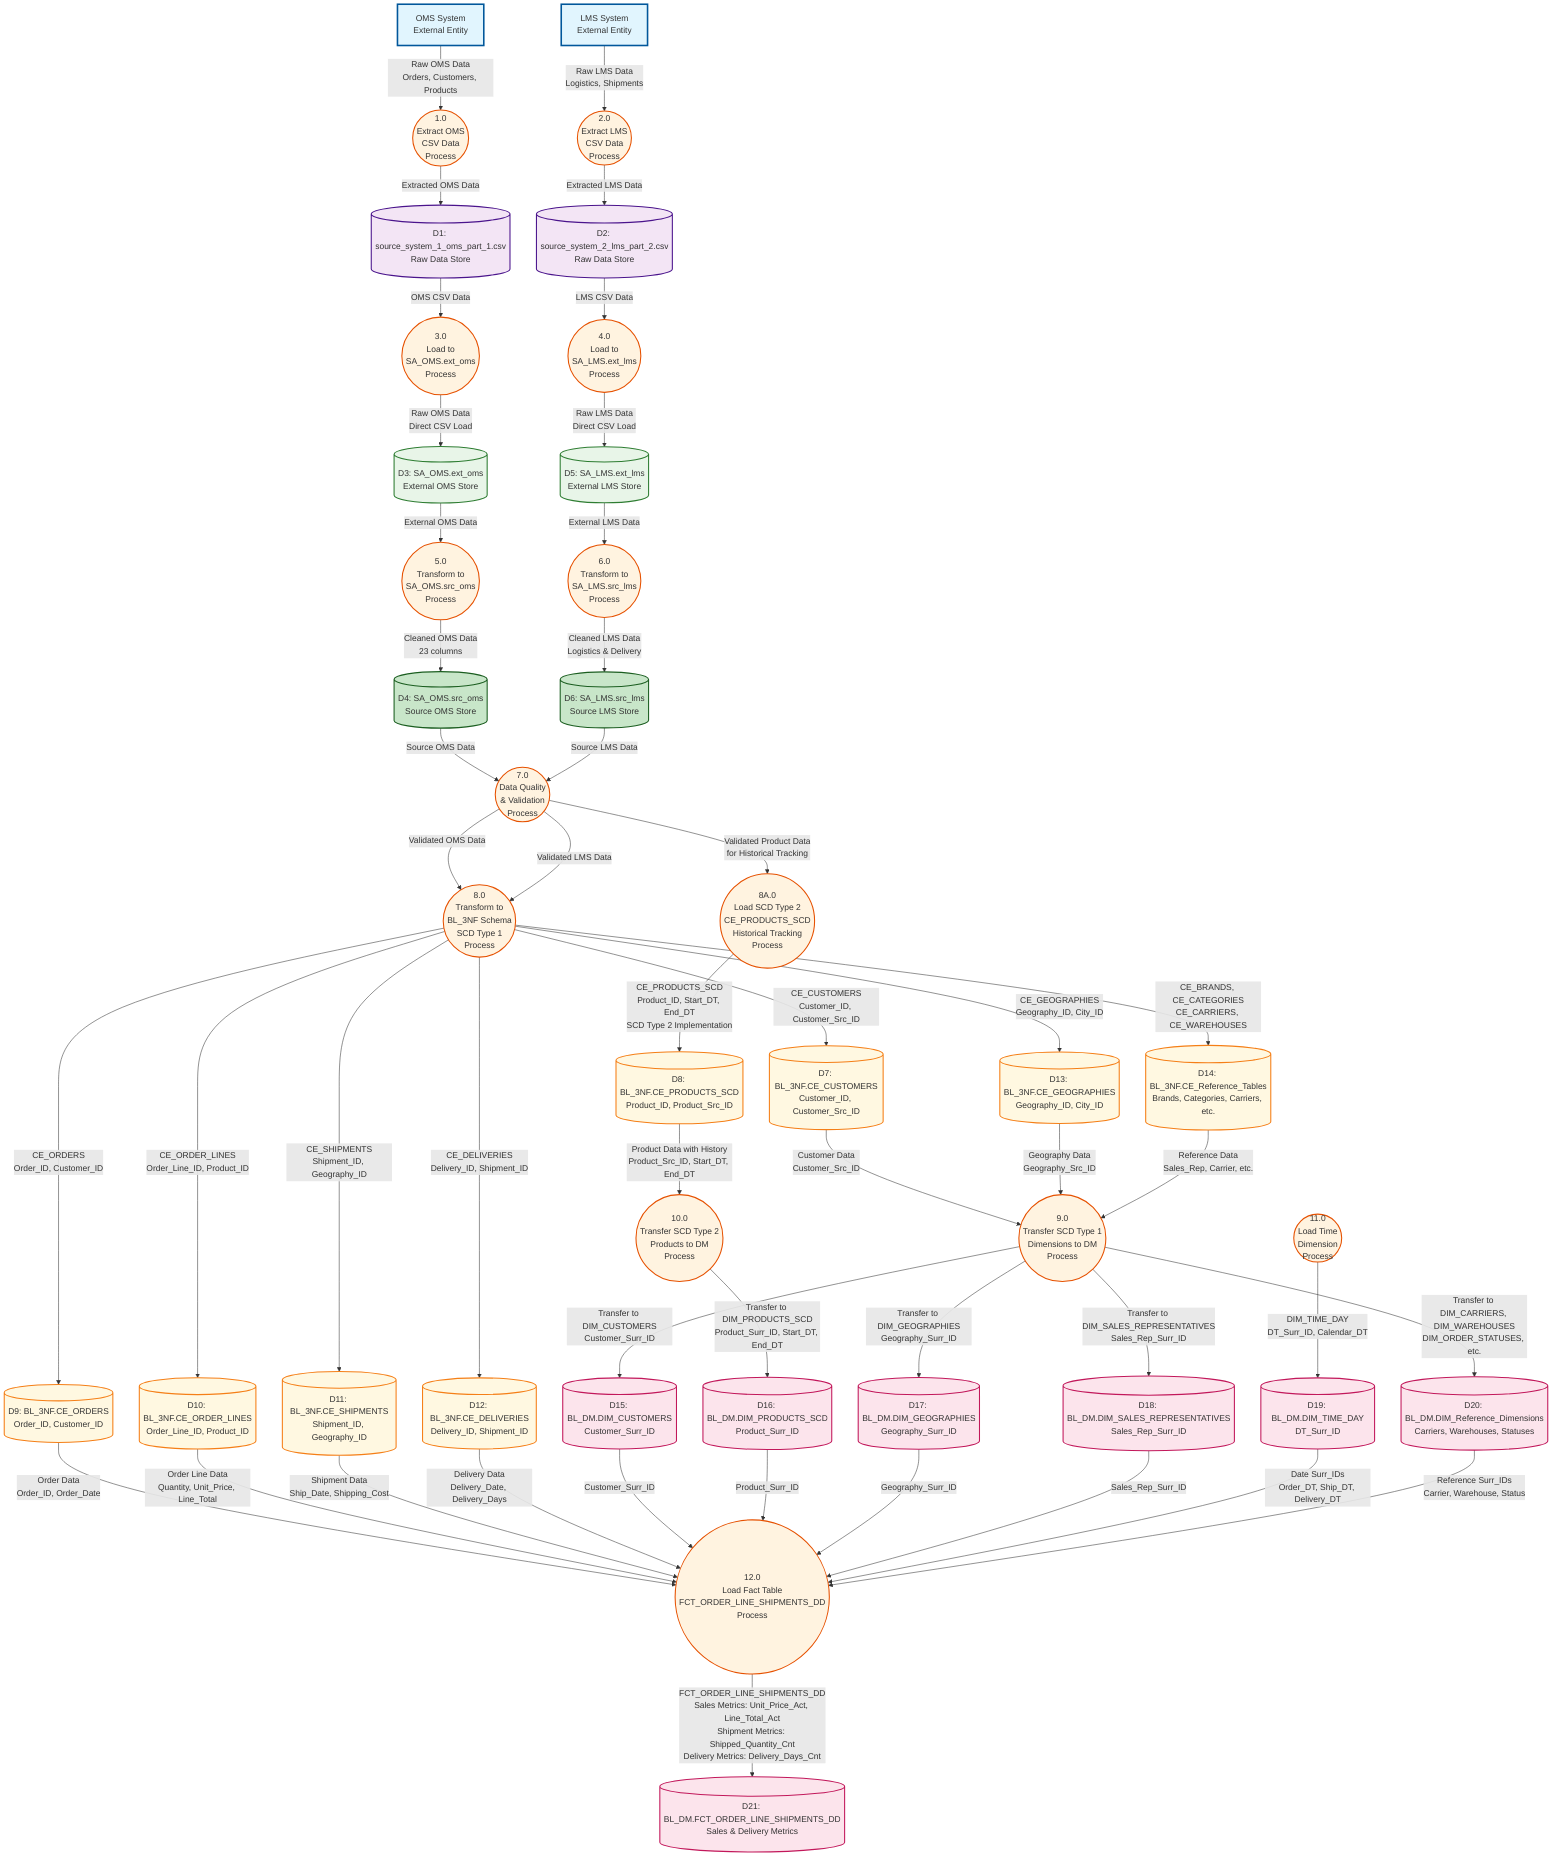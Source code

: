 graph TD
    %% External Entities (Squares)
    OMS[OMS System<br/>External Entity]
    LMS[LMS System<br/>External Entity]

    %% Raw Data Stores (Open rectangles)
    DS1[(D1: source_system_1_oms_part_1.csv<br/>Raw Data Store)]
    DS2[(D2: source_system_2_lms_part_2.csv<br/>Raw Data Store)]

    %% Staging Area Data Stores - SA_OMS Schema
    SA_OMS1[(D3: SA_OMS.ext_oms<br/>External OMS Store)]
    SA_OMS2[(D4: SA_OMS.src_oms<br/>Source OMS Store)]

    %% Staging Area Data Stores - SA_LMS Schema
    SA_LMS1[(D5: SA_LMS.ext_lms<br/>External LMS Store)]
    SA_LMS2[(D6: SA_LMS.src_lms<br/>Source LMS Store)]

    %% 3NF Data Stores (BL_3NF Schema)
    NF1[(D7: BL_3NF.CE_CUSTOMERS<br/>Customer_ID, Customer_Src_ID)]
    NF2[(D8: BL_3NF.CE_PRODUCTS_SCD<br/>Product_ID, Product_Src_ID)]
    NF3[(D9: BL_3NF.CE_ORDERS<br/>Order_ID, Customer_ID)]
    NF4[(D10: BL_3NF.CE_ORDER_LINES<br/>Order_Line_ID, Product_ID)]
    NF5[(D11: BL_3NF.CE_SHIPMENTS<br/>Shipment_ID, Geography_ID)]
    NF6[(D12: BL_3NF.CE_DELIVERIES<br/>Delivery_ID, Shipment_ID)]
    NF7[(D13: BL_3NF.CE_GEOGRAPHIES<br/>Geography_ID, City_ID)]
    NF8[(D14: BL_3NF.CE_Reference_Tables<br/>Brands, Categories, Carriers, etc.)]

    %% Dimensional Model Data Stores (BL_DM Schema)
    DIM1[(D15: BL_DM.DIM_CUSTOMERS<br/>Customer_Surr_ID)]
    DIM2[(D16: BL_DM.DIM_PRODUCTS_SCD<br/>Product_Surr_ID)]
    DIM3[(D17: BL_DM.DIM_GEOGRAPHIES<br/>Geography_Surr_ID)]
    DIM4[(D18: BL_DM.DIM_SALES_REPRESENTATIVES<br/>Sales_Rep_Surr_ID)]
    DIM5[(D19: BL_DM.DIM_TIME_DAY<br/>DT_Surr_ID)]
    DIM6[(D20: BL_DM.DIM_Reference_Dimensions<br/>Carriers, Warehouses, Statuses)]
    FACT1[(D21: BL_DM.FCT_ORDER_LINE_SHIPMENTS_DD<br/>Sales & Delivery Metrics)]

    %% Processes (Circles)
    P1((1.0<br/>Extract OMS<br/>CSV Data<br/>Process))
    P2((2.0<br/>Extract LMS<br/>CSV Data<br/>Process))
    P3((3.0<br/>Load to<br/>SA_OMS.ext_oms<br/>Process))
    P4((4.0<br/>Load to<br/>SA_LMS.ext_lms<br/>Process))
    P5((5.0<br/>Transform to<br/>SA_OMS.src_oms<br/>Process))
    P6((6.0<br/>Transform to<br/>SA_LMS.src_lms<br/>Process))
    P7((7.0<br/>Data Quality<br/>& Validation<br/>Process))
    P8((8.0<br/>Transform to<br/>BL_3NF Schema<br/>SCD Type 1<br/>Process))
    P8A((8A.0<br/>Load SCD Type 2<br/>CE_PRODUCTS_SCD<br/>Historical Tracking<br/>Process))
    P9((9.0<br/>Transfer SCD Type 1<br/>Dimensions to DM<br/>Process))
    P10((10.0<br/>Transfer SCD Type 2<br/>Products to DM<br/>Process))
    P11((11.0<br/>Load Time<br/>Dimension<br/>Process))
    P12((12.0<br/>Load Fact Table<br/>FCT_ORDER_LINE_SHIPMENTS_DD<br/>Process))

    %% Data Flows from External Systems
    OMS -->|Raw OMS Data<br/>Orders, Customers, Products| P1
    LMS -->|Raw LMS Data<br/>Logistics, Shipments| P2

    P1 -->|Extracted OMS Data| DS1
    P2 -->|Extracted LMS Data| DS2

    %% Data Flows to External Staging Tables
    DS1 -->|OMS CSV Data| P3
    DS2 -->|LMS CSV Data| P4

    P3 -->|Raw OMS Data<br/>Direct CSV Load| SA_OMS1
    P4 -->|Raw LMS Data<br/>Direct CSV Load| SA_LMS1

    %% Data Flows to Source Staging Tables
    SA_OMS1 -->|External OMS Data| P5
    SA_LMS1 -->|External LMS Data| P6

    P5 -->|Cleaned OMS Data<br/>23 columns| SA_OMS2
    P6 -->|Cleaned LMS Data<br/>Logistics & Delivery| SA_LMS2

    %% Data Quality & Validation
    SA_OMS2 -->|Source OMS Data| P7
    SA_LMS2 -->|Source LMS Data| P7

    %% Transform to 3NF
    P7 -->|Validated OMS Data| P8
    P7 -->|Validated LMS Data| P8
    P7 -->|Validated Product Data<br/>for Historical Tracking| P8A

    P8 -->|CE_CUSTOMERS<br/>Customer_ID, Customer_Src_ID| NF1
    P8 -->|CE_ORDERS<br/>Order_ID, Customer_ID| NF3
    P8 -->|CE_ORDER_LINES<br/>Order_Line_ID, Product_ID| NF4
    P8 -->|CE_SHIPMENTS<br/>Shipment_ID, Geography_ID| NF5
    P8 -->|CE_DELIVERIES<br/>Delivery_ID, Shipment_ID| NF6
    P8 -->|CE_GEOGRAPHIES<br/>Geography_ID, City_ID| NF7
    P8 -->|CE_BRANDS, CE_CATEGORIES<br/>CE_CARRIERS, CE_WAREHOUSES| NF8

    P8A -->|CE_PRODUCTS_SCD<br/>Product_ID, Start_DT, End_DT<br/>SCD Type 2 Implementation| NF2

    %% Transfer Dimensions to DM (Simple Copy Operations)
    NF1 -->|Customer Data<br/>Customer_Src_ID| P9
    NF7 -->|Geography Data<br/>Geography_Src_ID| P9
    NF8 -->|Reference Data<br/>Sales_Rep, Carrier, etc.| P9

    P9 -->|Transfer to DIM_CUSTOMERS<br/>Customer_Surr_ID| DIM1
    P9 -->|Transfer to DIM_GEOGRAPHIES<br/>Geography_Surr_ID| DIM3
    P9 -->|Transfer to DIM_SALES_REPRESENTATIVES<br/>Sales_Rep_Surr_ID| DIM4
    P9 -->|Transfer to DIM_CARRIERS, DIM_WAREHOUSES<br/>DIM_ORDER_STATUSES, etc.| DIM6

    %% Transfer SCD Type 2 Products to DM (Simple Copy)
    NF2 -->|Product Data with History<br/>Product_Src_ID, Start_DT, End_DT| P10
    P10 -->|Transfer to DIM_PRODUCTS_SCD<br/>Product_Surr_ID, Start_DT, End_DT| DIM2

    %% Load Time Dimension
    P11 -->|DIM_TIME_DAY<br/>DT_Surr_ID, Calendar_DT| DIM5

    %% Load Fact Table
    NF3 -->|Order Data<br/>Order_ID, Order_Date| P12
    NF4 -->|Order Line Data<br/>Quantity, Unit_Price, Line_Total| P12
    NF5 -->|Shipment Data<br/>Ship_Date, Shipping_Cost| P12
    NF6 -->|Delivery Data<br/>Delivery_Date, Delivery_Days| P12

    DIM1 -->|Customer_Surr_ID| P12
    DIM2 -->|Product_Surr_ID| P12
    DIM3 -->|Geography_Surr_ID| P12
    DIM4 -->|Sales_Rep_Surr_ID| P12
    DIM5 -->|Date Surr_IDs<br/>Order_DT, Ship_DT, Delivery_DT| P12
    DIM6 -->|Reference Surr_IDs<br/>Carrier, Warehouse, Status| P12

    P12 -->|FCT_ORDER_LINE_SHIPMENTS_DD<br/>Sales Metrics: Unit_Price_Act, Line_Total_Act<br/>Shipment Metrics: Shipped_Quantity_Cnt<br/>Delivery Metrics: Delivery_Days_Cnt| FACT1

    %% Styling
    classDef external fill:#e1f5fe,stroke:#01579b,stroke-width:3px
    classDef process fill:#fff3e0,stroke:#e65100,stroke-width:2px
    classDef datastore fill:#f3e5f5,stroke:#4a148c,stroke-width:2px
    classDef staging_ext fill:#e8f5e8,stroke:#2e7d32,stroke-width:2px
    classDef staging_src fill:#c8e6c9,stroke:#1b5e20,stroke-width:2px
    classDef normalized fill:#fff8e1,stroke:#f57f17,stroke-width:2px
    classDef dimensional fill:#fce4ec,stroke:#c2185b,stroke-width:2px

    class OMS,LMS external
    class P1,P2,P3,P4,P5,P6,P7,P8,P8A,P9,P10,P11,P12 process
    class DS1,DS2 datastore
    class SA_OMS1,SA_LMS1 staging_ext
    class SA_OMS2,SA_LMS2 staging_src
    class NF1,NF2,NF3,NF4,NF5,NF6,NF7,NF8 normalized
    class DIM1,DIM2,DIM3,DIM4,DIM5,DIM6,FACT1 dimensional